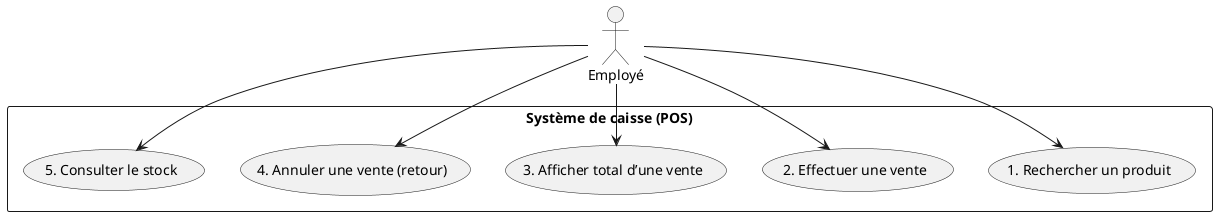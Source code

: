 @startuml VueCasUtilisationPOS_Vertical

actor "Employé" as Emp

rectangle "Système de caisse (POS)" {

  usecase UC1 as "1. Rechercher un produit"
  usecase UC2 as "2. Effectuer une vente"
  usecase UC5 as "3. Afficher total d’une vente"
  usecase UC3 as "4. Annuler une vente (retour)"
  usecase UC4 as "5. Consulter le stock"

}

Emp --> UC1
Emp --> UC2
Emp --> UC5
Emp --> UC3
Emp --> UC4

@enduml
